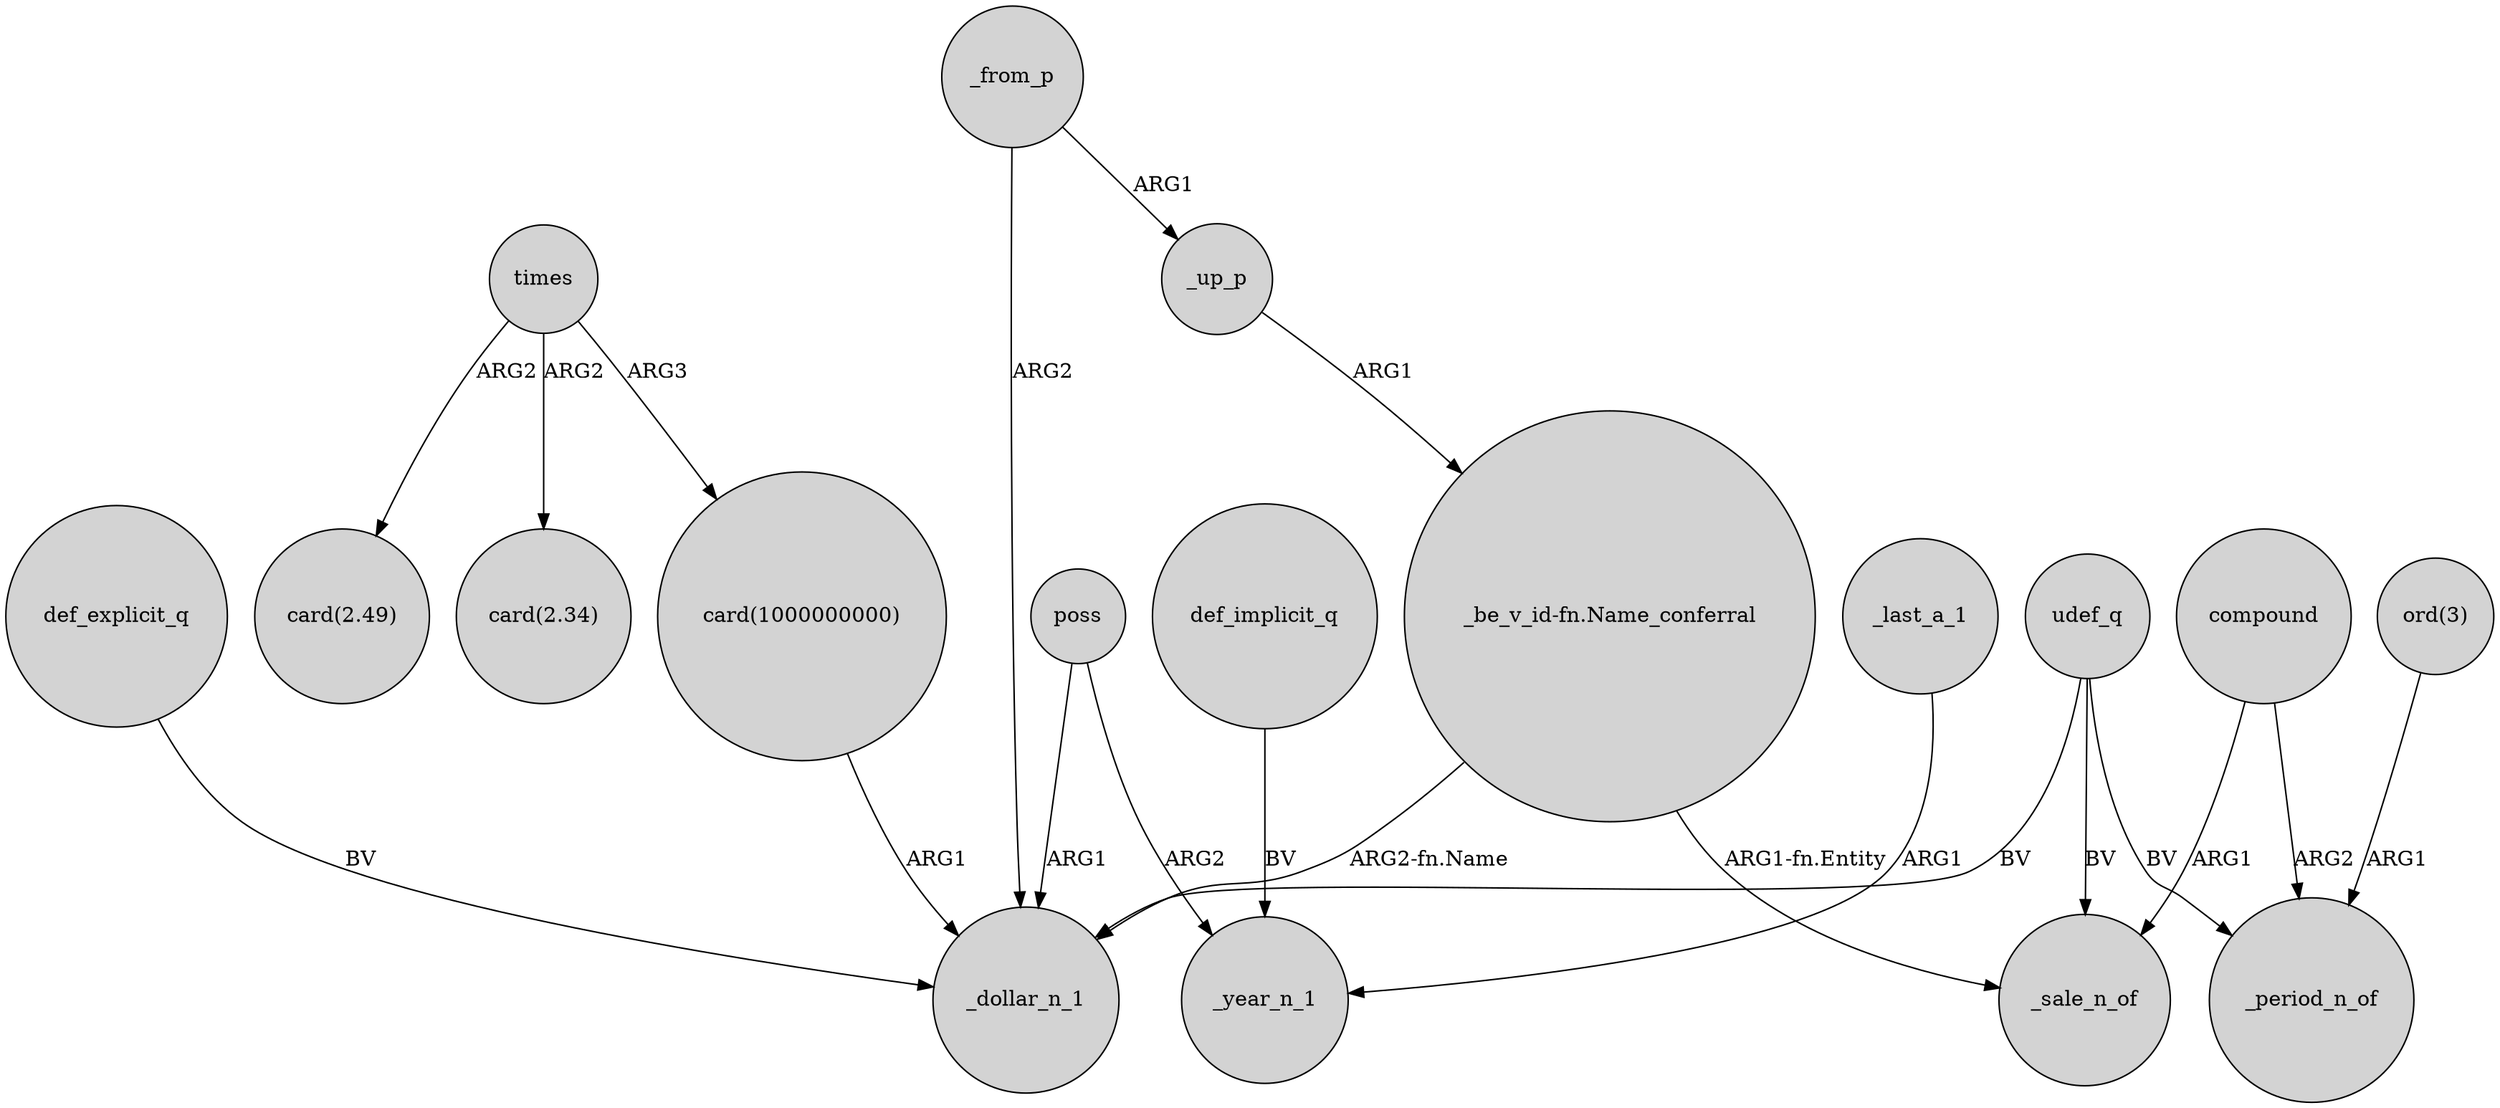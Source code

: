 digraph {
	node [shape=circle style=filled]
	def_explicit_q -> _dollar_n_1 [label=BV]
	"card(1000000000)" -> _dollar_n_1 [label=ARG1]
	times -> "card(2.49)" [label=ARG2]
	"ord(3)" -> _period_n_of [label=ARG1]
	def_implicit_q -> _year_n_1 [label=BV]
	poss -> _year_n_1 [label=ARG2]
	_up_p -> "_be_v_id-fn.Name_conferral" [label=ARG1]
	udef_q -> _sale_n_of [label=BV]
	times -> "card(1000000000)" [label=ARG3]
	udef_q -> _period_n_of [label=BV]
	compound -> _period_n_of [label=ARG2]
	_last_a_1 -> _year_n_1 [label=ARG1]
	udef_q -> _dollar_n_1 [label=BV]
	"_be_v_id-fn.Name_conferral" -> _sale_n_of [label="ARG1-fn.Entity"]
	times -> "card(2.34)" [label=ARG2]
	poss -> _dollar_n_1 [label=ARG1]
	_from_p -> _up_p [label=ARG1]
	"_be_v_id-fn.Name_conferral" -> _dollar_n_1 [label="ARG2-fn.Name"]
	_from_p -> _dollar_n_1 [label=ARG2]
	compound -> _sale_n_of [label=ARG1]
}
